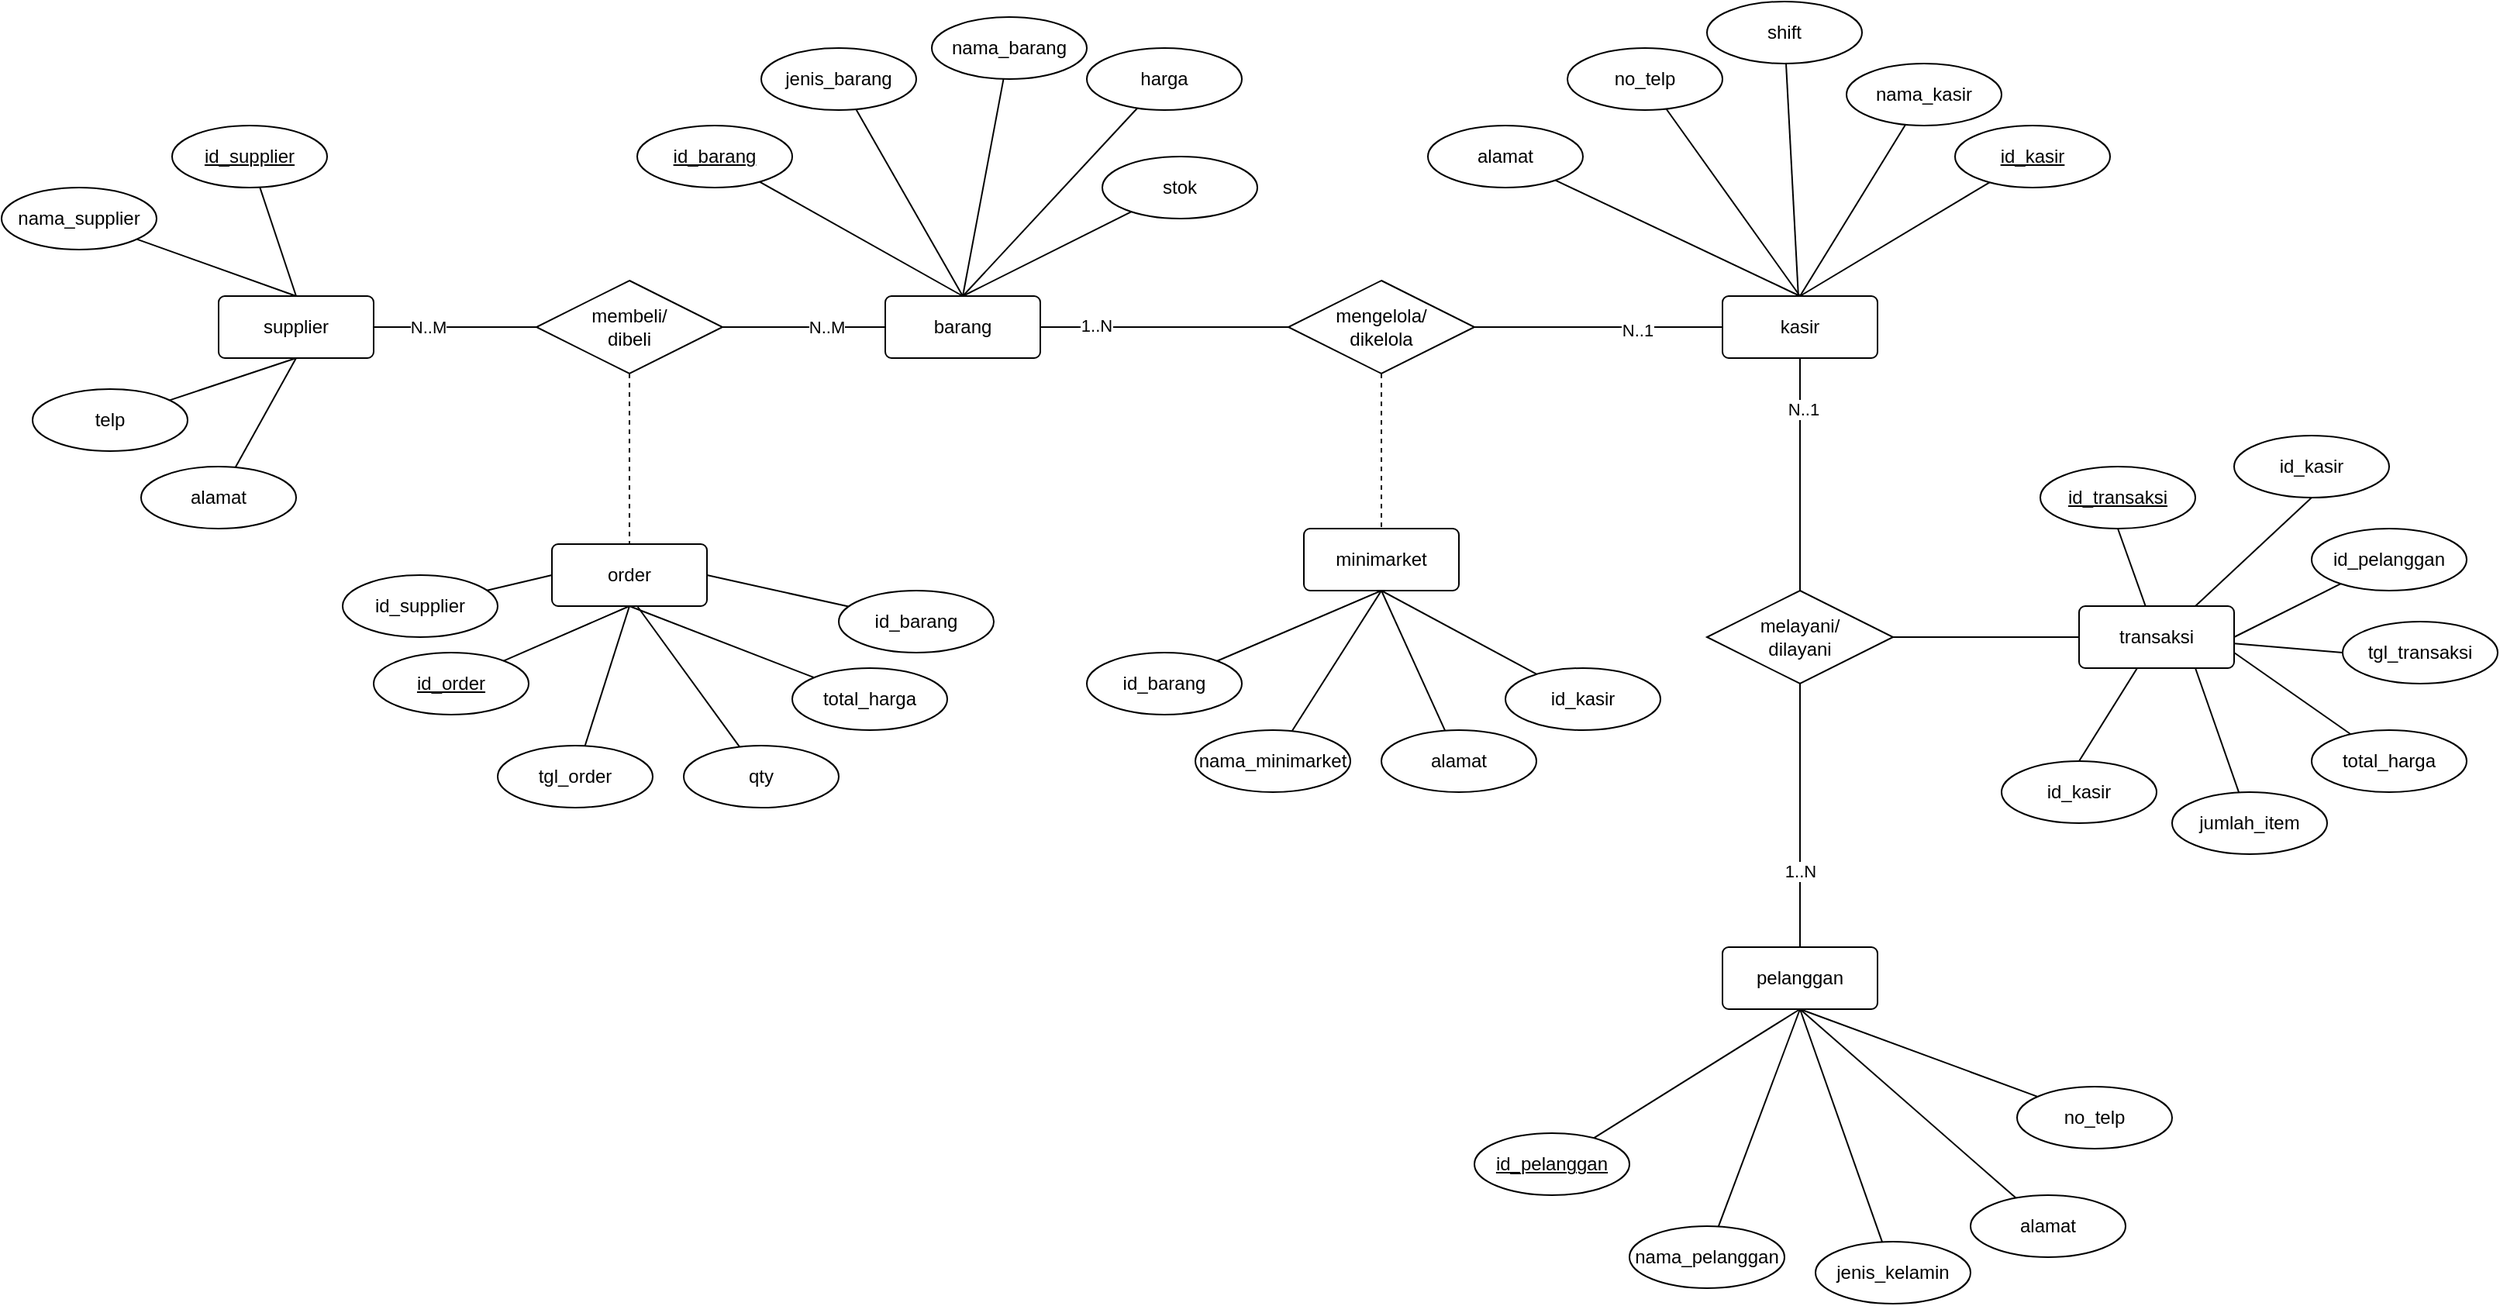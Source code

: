 <mxfile>
    <diagram id="zTvGIX2YuDb1ZwKXXgjd" name="Page-1">
        <mxGraphModel dx="2587" dy="994" grid="1" gridSize="10" guides="1" tooltips="1" connect="1" arrows="1" fold="1" page="1" pageScale="1" pageWidth="850" pageHeight="1100" math="0" shadow="0">
            <root>
                <mxCell id="0"/>
                <mxCell id="1" parent="0"/>
                <mxCell id="13" style="edgeStyle=none;html=1;entryX=0;entryY=0.5;entryDx=0;entryDy=0;endArrow=none;endFill=0;" parent="1" source="2" target="12" edge="1">
                    <mxGeometry relative="1" as="geometry"/>
                </mxCell>
                <mxCell id="136" value="N..M" style="edgeLabel;html=1;align=center;verticalAlign=middle;resizable=0;points=[];" vertex="1" connectable="0" parent="13">
                    <mxGeometry x="-0.344" relative="1" as="geometry">
                        <mxPoint as="offset"/>
                    </mxGeometry>
                </mxCell>
                <mxCell id="2" value="supplier" style="rounded=1;arcSize=10;whiteSpace=wrap;html=1;align=center;" parent="1" vertex="1">
                    <mxGeometry x="100" y="260" width="100" height="40" as="geometry"/>
                </mxCell>
                <mxCell id="4" style="edgeStyle=none;html=1;entryX=0.5;entryY=0;entryDx=0;entryDy=0;endArrow=none;endFill=0;" parent="1" source="3" target="2" edge="1">
                    <mxGeometry relative="1" as="geometry"/>
                </mxCell>
                <mxCell id="3" value="id_supplier" style="ellipse;whiteSpace=wrap;html=1;align=center;fontStyle=4;" parent="1" vertex="1">
                    <mxGeometry x="70" y="150" width="100" height="40" as="geometry"/>
                </mxCell>
                <mxCell id="6" style="edgeStyle=none;html=1;entryX=0.5;entryY=0;entryDx=0;entryDy=0;endArrow=none;endFill=0;" parent="1" source="5" target="2" edge="1">
                    <mxGeometry relative="1" as="geometry"/>
                </mxCell>
                <mxCell id="5" value="nama_supplier" style="ellipse;whiteSpace=wrap;html=1;align=center;" parent="1" vertex="1">
                    <mxGeometry x="-40" y="190" width="100" height="40" as="geometry"/>
                </mxCell>
                <mxCell id="11" style="edgeStyle=none;html=1;endArrow=none;endFill=0;" parent="1" source="7" edge="1">
                    <mxGeometry relative="1" as="geometry">
                        <mxPoint x="150" y="300" as="targetPoint"/>
                    </mxGeometry>
                </mxCell>
                <mxCell id="7" value="telp" style="ellipse;whiteSpace=wrap;html=1;align=center;" parent="1" vertex="1">
                    <mxGeometry x="-20" y="320" width="100" height="40" as="geometry"/>
                </mxCell>
                <mxCell id="9" style="edgeStyle=none;html=1;entryX=0.5;entryY=1;entryDx=0;entryDy=0;endArrow=none;endFill=0;" parent="1" source="8" target="2" edge="1">
                    <mxGeometry relative="1" as="geometry"/>
                </mxCell>
                <mxCell id="8" value="alamat" style="ellipse;whiteSpace=wrap;html=1;align=center;" parent="1" vertex="1">
                    <mxGeometry x="50" y="370" width="100" height="40" as="geometry"/>
                </mxCell>
                <mxCell id="15" style="edgeStyle=none;html=1;entryX=0;entryY=0.5;entryDx=0;entryDy=0;endArrow=none;endFill=0;" parent="1" source="12" target="14" edge="1">
                    <mxGeometry relative="1" as="geometry"/>
                </mxCell>
                <mxCell id="137" value="N..M" style="edgeLabel;html=1;align=center;verticalAlign=middle;resizable=0;points=[];" vertex="1" connectable="0" parent="15">
                    <mxGeometry x="0.27" relative="1" as="geometry">
                        <mxPoint as="offset"/>
                    </mxGeometry>
                </mxCell>
                <mxCell id="29" style="edgeStyle=none;html=1;entryX=0.5;entryY=0;entryDx=0;entryDy=0;endArrow=none;endFill=0;dashed=1;" parent="1" source="12" target="28" edge="1">
                    <mxGeometry relative="1" as="geometry"/>
                </mxCell>
                <mxCell id="12" value="membeli/&lt;br&gt;dibeli" style="shape=rhombus;perimeter=rhombusPerimeter;whiteSpace=wrap;html=1;align=center;" parent="1" vertex="1">
                    <mxGeometry x="305" y="250" width="120" height="60" as="geometry"/>
                </mxCell>
                <mxCell id="44" style="edgeStyle=none;html=1;entryX=0;entryY=0.5;entryDx=0;entryDy=0;endArrow=none;endFill=0;" parent="1" source="14" target="43" edge="1">
                    <mxGeometry relative="1" as="geometry"/>
                </mxCell>
                <mxCell id="138" value="1..N" style="edgeLabel;html=1;align=center;verticalAlign=middle;resizable=0;points=[];" vertex="1" connectable="0" parent="44">
                    <mxGeometry x="-0.548" y="1" relative="1" as="geometry">
                        <mxPoint as="offset"/>
                    </mxGeometry>
                </mxCell>
                <mxCell id="14" value="barang" style="rounded=1;arcSize=10;whiteSpace=wrap;html=1;align=center;" parent="1" vertex="1">
                    <mxGeometry x="530" y="260" width="100" height="40" as="geometry"/>
                </mxCell>
                <mxCell id="17" style="edgeStyle=none;html=1;entryX=0.5;entryY=0;entryDx=0;entryDy=0;endArrow=none;endFill=0;" parent="1" source="16" target="14" edge="1">
                    <mxGeometry relative="1" as="geometry"/>
                </mxCell>
                <mxCell id="16" value="id_barang" style="ellipse;whiteSpace=wrap;html=1;align=center;fontStyle=4;" parent="1" vertex="1">
                    <mxGeometry x="370" y="150" width="100" height="40" as="geometry"/>
                </mxCell>
                <mxCell id="38" style="edgeStyle=none;html=1;entryX=0.5;entryY=0;entryDx=0;entryDy=0;endArrow=none;endFill=0;" parent="1" source="18" target="14" edge="1">
                    <mxGeometry relative="1" as="geometry"/>
                </mxCell>
                <mxCell id="18" value="jenis_barang" style="ellipse;whiteSpace=wrap;html=1;align=center;" parent="1" vertex="1">
                    <mxGeometry x="450" y="100" width="100" height="40" as="geometry"/>
                </mxCell>
                <mxCell id="39" style="edgeStyle=none;html=1;endArrow=none;endFill=0;" parent="1" source="20" edge="1">
                    <mxGeometry relative="1" as="geometry">
                        <mxPoint x="580" y="260" as="targetPoint"/>
                    </mxGeometry>
                </mxCell>
                <mxCell id="20" value="nama_barang" style="ellipse;whiteSpace=wrap;html=1;align=center;" parent="1" vertex="1">
                    <mxGeometry x="560" y="80" width="100" height="40" as="geometry"/>
                </mxCell>
                <mxCell id="40" style="edgeStyle=none;html=1;endArrow=none;endFill=0;" parent="1" source="21" edge="1">
                    <mxGeometry relative="1" as="geometry">
                        <mxPoint x="580" y="260" as="targetPoint"/>
                    </mxGeometry>
                </mxCell>
                <mxCell id="21" value="harga" style="ellipse;whiteSpace=wrap;html=1;align=center;" parent="1" vertex="1">
                    <mxGeometry x="660" y="100" width="100" height="40" as="geometry"/>
                </mxCell>
                <mxCell id="41" style="edgeStyle=none;html=1;endArrow=none;endFill=0;" parent="1" source="22" edge="1">
                    <mxGeometry relative="1" as="geometry">
                        <mxPoint x="580" y="260" as="targetPoint"/>
                    </mxGeometry>
                </mxCell>
                <mxCell id="22" value="stok" style="ellipse;whiteSpace=wrap;html=1;align=center;" parent="1" vertex="1">
                    <mxGeometry x="670" y="170" width="100" height="40" as="geometry"/>
                </mxCell>
                <mxCell id="28" value="order" style="rounded=1;arcSize=10;whiteSpace=wrap;html=1;align=center;" parent="1" vertex="1">
                    <mxGeometry x="315" y="420" width="100" height="40" as="geometry"/>
                </mxCell>
                <mxCell id="31" style="edgeStyle=none;html=1;entryX=0.5;entryY=1;entryDx=0;entryDy=0;endArrow=none;endFill=0;" parent="1" source="30" target="28" edge="1">
                    <mxGeometry relative="1" as="geometry"/>
                </mxCell>
                <mxCell id="30" value="id_order" style="ellipse;whiteSpace=wrap;html=1;align=center;fontStyle=4;" parent="1" vertex="1">
                    <mxGeometry x="200" y="490" width="100" height="40" as="geometry"/>
                </mxCell>
                <mxCell id="36" style="edgeStyle=none;html=1;entryX=0.5;entryY=1;entryDx=0;entryDy=0;endArrow=none;endFill=0;" parent="1" source="32" target="28" edge="1">
                    <mxGeometry relative="1" as="geometry"/>
                </mxCell>
                <mxCell id="32" value="tgl_order" style="ellipse;whiteSpace=wrap;html=1;align=center;" parent="1" vertex="1">
                    <mxGeometry x="280" y="550" width="100" height="40" as="geometry"/>
                </mxCell>
                <mxCell id="37" style="edgeStyle=none;html=1;endArrow=none;endFill=0;" parent="1" source="33" edge="1">
                    <mxGeometry relative="1" as="geometry">
                        <mxPoint x="370" y="460" as="targetPoint"/>
                    </mxGeometry>
                </mxCell>
                <mxCell id="33" value="qty" style="ellipse;whiteSpace=wrap;html=1;align=center;" parent="1" vertex="1">
                    <mxGeometry x="400" y="550" width="100" height="40" as="geometry"/>
                </mxCell>
                <mxCell id="35" style="edgeStyle=none;html=1;entryX=0.5;entryY=1;entryDx=0;entryDy=0;endArrow=none;endFill=0;" parent="1" source="34" target="28" edge="1">
                    <mxGeometry relative="1" as="geometry"/>
                </mxCell>
                <mxCell id="34" value="total_harga" style="ellipse;whiteSpace=wrap;html=1;align=center;" parent="1" vertex="1">
                    <mxGeometry x="470" y="500" width="100" height="40" as="geometry"/>
                </mxCell>
                <mxCell id="42" value="pelanggan" style="rounded=1;arcSize=10;whiteSpace=wrap;html=1;align=center;" parent="1" vertex="1">
                    <mxGeometry x="1070" y="680" width="100" height="40" as="geometry"/>
                </mxCell>
                <mxCell id="127" style="edgeStyle=none;html=1;endArrow=none;endFill=0;dashed=1;" edge="1" parent="1" source="43" target="126">
                    <mxGeometry relative="1" as="geometry"/>
                </mxCell>
                <mxCell id="43" value="mengelola/&lt;br&gt;dikelola" style="shape=rhombus;perimeter=rhombusPerimeter;whiteSpace=wrap;html=1;align=center;" parent="1" vertex="1">
                    <mxGeometry x="790" y="250" width="120" height="60" as="geometry"/>
                </mxCell>
                <mxCell id="56" style="edgeStyle=none;html=1;entryX=0;entryY=0.5;entryDx=0;entryDy=0;endArrow=none;endFill=0;" parent="1" source="50" target="55" edge="1">
                    <mxGeometry relative="1" as="geometry"/>
                </mxCell>
                <mxCell id="107" style="edgeStyle=none;html=1;endArrow=none;endFill=0;" parent="1" source="50" target="42" edge="1">
                    <mxGeometry relative="1" as="geometry"/>
                </mxCell>
                <mxCell id="141" value="1..N" style="edgeLabel;html=1;align=center;verticalAlign=middle;resizable=0;points=[];" vertex="1" connectable="0" parent="107">
                    <mxGeometry x="0.416" relative="1" as="geometry">
                        <mxPoint as="offset"/>
                    </mxGeometry>
                </mxCell>
                <mxCell id="50" value="melayani/&lt;br&gt;dilayani" style="shape=rhombus;perimeter=rhombusPerimeter;whiteSpace=wrap;html=1;align=center;" parent="1" vertex="1">
                    <mxGeometry x="1060" y="450" width="120" height="60" as="geometry"/>
                </mxCell>
                <mxCell id="120" style="edgeStyle=none;html=1;endArrow=none;endFill=0;" parent="1" source="53" target="50" edge="1">
                    <mxGeometry relative="1" as="geometry"/>
                </mxCell>
                <mxCell id="140" value="N..1" style="edgeLabel;html=1;align=center;verticalAlign=middle;resizable=0;points=[];" vertex="1" connectable="0" parent="120">
                    <mxGeometry x="-0.559" y="2" relative="1" as="geometry">
                        <mxPoint as="offset"/>
                    </mxGeometry>
                </mxCell>
                <mxCell id="121" style="edgeStyle=none;html=1;entryX=1;entryY=0.5;entryDx=0;entryDy=0;endArrow=none;endFill=0;" parent="1" source="53" target="43" edge="1">
                    <mxGeometry relative="1" as="geometry"/>
                </mxCell>
                <mxCell id="139" value="N..1" style="edgeLabel;html=1;align=center;verticalAlign=middle;resizable=0;points=[];" vertex="1" connectable="0" parent="121">
                    <mxGeometry x="-0.314" y="2" relative="1" as="geometry">
                        <mxPoint as="offset"/>
                    </mxGeometry>
                </mxCell>
                <mxCell id="53" value="kasir" style="rounded=1;arcSize=10;whiteSpace=wrap;html=1;align=center;" parent="1" vertex="1">
                    <mxGeometry x="1070" y="260" width="100" height="40" as="geometry"/>
                </mxCell>
                <mxCell id="61" style="edgeStyle=none;html=1;entryX=0.5;entryY=1;entryDx=0;entryDy=0;endArrow=none;endFill=0;" parent="1" source="55" target="60" edge="1">
                    <mxGeometry relative="1" as="geometry"/>
                </mxCell>
                <mxCell id="63" style="edgeStyle=none;html=1;entryX=0;entryY=0.5;entryDx=0;entryDy=0;endArrow=none;endFill=0;" parent="1" source="55" target="62" edge="1">
                    <mxGeometry relative="1" as="geometry"/>
                </mxCell>
                <mxCell id="104" style="edgeStyle=none;html=1;entryX=0.5;entryY=0;entryDx=0;entryDy=0;endArrow=none;endFill=0;" parent="1" source="55" target="103" edge="1">
                    <mxGeometry relative="1" as="geometry"/>
                </mxCell>
                <mxCell id="55" value="transaksi" style="rounded=1;arcSize=10;whiteSpace=wrap;html=1;align=center;" parent="1" vertex="1">
                    <mxGeometry x="1300" y="460" width="100" height="40" as="geometry"/>
                </mxCell>
                <mxCell id="60" value="id_transaksi" style="ellipse;whiteSpace=wrap;html=1;align=center;fontStyle=4;" parent="1" vertex="1">
                    <mxGeometry x="1275" y="370" width="100" height="40" as="geometry"/>
                </mxCell>
                <mxCell id="62" value="tgl_transaksi" style="ellipse;whiteSpace=wrap;html=1;align=center;" parent="1" vertex="1">
                    <mxGeometry x="1470" y="470" width="100" height="40" as="geometry"/>
                </mxCell>
                <mxCell id="65" style="edgeStyle=none;html=1;entryX=1;entryY=0.5;entryDx=0;entryDy=0;endArrow=none;endFill=0;" parent="1" source="64" target="55" edge="1">
                    <mxGeometry relative="1" as="geometry"/>
                </mxCell>
                <mxCell id="64" value="id_pelanggan" style="ellipse;whiteSpace=wrap;html=1;align=center;" parent="1" vertex="1">
                    <mxGeometry x="1450" y="410" width="100" height="40" as="geometry"/>
                </mxCell>
                <mxCell id="67" style="edgeStyle=none;html=1;entryX=1;entryY=0.75;entryDx=0;entryDy=0;endArrow=none;endFill=0;" parent="1" source="66" target="55" edge="1">
                    <mxGeometry relative="1" as="geometry"/>
                </mxCell>
                <mxCell id="66" value="total_harga" style="ellipse;whiteSpace=wrap;html=1;align=center;" parent="1" vertex="1">
                    <mxGeometry x="1450" y="540" width="100" height="40" as="geometry"/>
                </mxCell>
                <mxCell id="70" style="edgeStyle=none;html=1;exitX=0.5;exitY=1;exitDx=0;exitDy=0;entryX=0.75;entryY=0;entryDx=0;entryDy=0;endArrow=none;endFill=0;" parent="1" source="68" target="55" edge="1">
                    <mxGeometry relative="1" as="geometry"/>
                </mxCell>
                <mxCell id="68" value="id_kasir" style="ellipse;whiteSpace=wrap;html=1;align=center;" parent="1" vertex="1">
                    <mxGeometry x="1400" y="350" width="100" height="40" as="geometry"/>
                </mxCell>
                <mxCell id="72" style="edgeStyle=none;html=1;entryX=0.75;entryY=1;entryDx=0;entryDy=0;endArrow=none;endFill=0;" parent="1" source="71" target="55" edge="1">
                    <mxGeometry relative="1" as="geometry"/>
                </mxCell>
                <mxCell id="71" value="jumlah_item" style="ellipse;whiteSpace=wrap;html=1;align=center;" parent="1" vertex="1">
                    <mxGeometry x="1360" y="580" width="100" height="40" as="geometry"/>
                </mxCell>
                <mxCell id="77" style="edgeStyle=none;html=1;entryX=0;entryY=0.5;entryDx=0;entryDy=0;endArrow=none;endFill=0;" parent="1" source="76" target="28" edge="1">
                    <mxGeometry relative="1" as="geometry"/>
                </mxCell>
                <mxCell id="76" value="id_supplier" style="ellipse;whiteSpace=wrap;html=1;align=center;" parent="1" vertex="1">
                    <mxGeometry x="180" y="440" width="100" height="40" as="geometry"/>
                </mxCell>
                <mxCell id="79" style="edgeStyle=none;html=1;entryX=1;entryY=0.5;entryDx=0;entryDy=0;endArrow=none;endFill=0;" parent="1" source="78" target="28" edge="1">
                    <mxGeometry relative="1" as="geometry"/>
                </mxCell>
                <mxCell id="78" value="id_barang" style="ellipse;whiteSpace=wrap;html=1;align=center;" parent="1" vertex="1">
                    <mxGeometry x="500" y="450" width="100" height="40" as="geometry"/>
                </mxCell>
                <mxCell id="115" style="edgeStyle=none;html=1;entryX=0.5;entryY=1;entryDx=0;entryDy=0;endArrow=none;endFill=0;" parent="1" source="80" target="42" edge="1">
                    <mxGeometry relative="1" as="geometry"/>
                </mxCell>
                <mxCell id="80" value="id_pelanggan" style="ellipse;whiteSpace=wrap;html=1;align=center;fontStyle=4;" parent="1" vertex="1">
                    <mxGeometry x="910" y="800" width="100" height="40" as="geometry"/>
                </mxCell>
                <mxCell id="116" style="edgeStyle=none;html=1;endArrow=none;endFill=0;" parent="1" source="82" edge="1">
                    <mxGeometry relative="1" as="geometry">
                        <mxPoint x="1120" y="720" as="targetPoint"/>
                    </mxGeometry>
                </mxCell>
                <mxCell id="82" value="nama_pelanggan" style="ellipse;whiteSpace=wrap;html=1;align=center;" parent="1" vertex="1">
                    <mxGeometry x="1010" y="860" width="100" height="40" as="geometry"/>
                </mxCell>
                <mxCell id="117" style="edgeStyle=none;html=1;endArrow=none;endFill=0;" parent="1" source="84" edge="1">
                    <mxGeometry relative="1" as="geometry">
                        <mxPoint x="1120" y="720" as="targetPoint"/>
                    </mxGeometry>
                </mxCell>
                <mxCell id="84" value="jenis_kelamin" style="ellipse;whiteSpace=wrap;html=1;align=center;" parent="1" vertex="1">
                    <mxGeometry x="1130" y="870" width="100" height="40" as="geometry"/>
                </mxCell>
                <mxCell id="119" style="edgeStyle=none;html=1;endArrow=none;endFill=0;" parent="1" source="85" edge="1">
                    <mxGeometry relative="1" as="geometry">
                        <mxPoint x="1120" y="720" as="targetPoint"/>
                    </mxGeometry>
                </mxCell>
                <mxCell id="85" value="no_telp" style="ellipse;whiteSpace=wrap;html=1;align=center;" parent="1" vertex="1">
                    <mxGeometry x="1260" y="770" width="100" height="40" as="geometry"/>
                </mxCell>
                <mxCell id="118" style="edgeStyle=none;html=1;endArrow=none;endFill=0;" parent="1" source="87" edge="1">
                    <mxGeometry relative="1" as="geometry">
                        <mxPoint x="1120" y="720" as="targetPoint"/>
                    </mxGeometry>
                </mxCell>
                <mxCell id="87" value="alamat" style="ellipse;whiteSpace=wrap;html=1;align=center;" parent="1" vertex="1">
                    <mxGeometry x="1230" y="840" width="100" height="40" as="geometry"/>
                </mxCell>
                <mxCell id="125" style="edgeStyle=none;html=1;endArrow=none;endFill=0;" parent="1" source="93" edge="1">
                    <mxGeometry relative="1" as="geometry">
                        <mxPoint x="1120" y="260" as="targetPoint"/>
                    </mxGeometry>
                </mxCell>
                <mxCell id="93" value="id_kasir" style="ellipse;whiteSpace=wrap;html=1;align=center;fontStyle=4;" parent="1" vertex="1">
                    <mxGeometry x="1220" y="150" width="100" height="40" as="geometry"/>
                </mxCell>
                <mxCell id="124" style="edgeStyle=none;html=1;entryX=0.5;entryY=0;entryDx=0;entryDy=0;endArrow=none;endFill=0;" parent="1" source="95" target="53" edge="1">
                    <mxGeometry relative="1" as="geometry"/>
                </mxCell>
                <mxCell id="95" value="nama_kasir" style="ellipse;whiteSpace=wrap;html=1;align=center;" parent="1" vertex="1">
                    <mxGeometry x="1150" y="110" width="100" height="40" as="geometry"/>
                </mxCell>
                <mxCell id="123" style="edgeStyle=none;html=1;endArrow=none;endFill=0;" parent="1" source="97" target="53" edge="1">
                    <mxGeometry relative="1" as="geometry"/>
                </mxCell>
                <mxCell id="97" value="shift" style="ellipse;whiteSpace=wrap;html=1;align=center;" parent="1" vertex="1">
                    <mxGeometry x="1060" y="70" width="100" height="40" as="geometry"/>
                </mxCell>
                <mxCell id="110" style="edgeStyle=none;html=1;entryX=0.5;entryY=0;entryDx=0;entryDy=0;endArrow=none;endFill=0;" parent="1" source="98" target="53" edge="1">
                    <mxGeometry relative="1" as="geometry"/>
                </mxCell>
                <mxCell id="98" value="alamat" style="ellipse;whiteSpace=wrap;html=1;align=center;" parent="1" vertex="1">
                    <mxGeometry x="880" y="150" width="100" height="40" as="geometry"/>
                </mxCell>
                <mxCell id="122" style="edgeStyle=none;html=1;entryX=0.5;entryY=0;entryDx=0;entryDy=0;endArrow=none;endFill=0;" parent="1" source="99" target="53" edge="1">
                    <mxGeometry relative="1" as="geometry"/>
                </mxCell>
                <mxCell id="99" value="no_telp" style="ellipse;whiteSpace=wrap;html=1;align=center;" parent="1" vertex="1">
                    <mxGeometry x="970" y="100" width="100" height="40" as="geometry"/>
                </mxCell>
                <mxCell id="103" value="id_kasir" style="ellipse;whiteSpace=wrap;html=1;align=center;" parent="1" vertex="1">
                    <mxGeometry x="1250" y="560" width="100" height="40" as="geometry"/>
                </mxCell>
                <mxCell id="126" value="minimarket" style="rounded=1;arcSize=10;whiteSpace=wrap;html=1;align=center;" vertex="1" parent="1">
                    <mxGeometry x="800" y="410" width="100" height="40" as="geometry"/>
                </mxCell>
                <mxCell id="132" style="edgeStyle=none;html=1;entryX=0.5;entryY=1;entryDx=0;entryDy=0;endArrow=none;endFill=0;" edge="1" parent="1" source="128" target="126">
                    <mxGeometry relative="1" as="geometry"/>
                </mxCell>
                <mxCell id="128" value="id_barang" style="ellipse;whiteSpace=wrap;html=1;align=center;" vertex="1" parent="1">
                    <mxGeometry x="660" y="490" width="100" height="40" as="geometry"/>
                </mxCell>
                <mxCell id="133" style="edgeStyle=none;html=1;entryX=0.5;entryY=1;entryDx=0;entryDy=0;endArrow=none;endFill=0;" edge="1" parent="1" source="129" target="126">
                    <mxGeometry relative="1" as="geometry"/>
                </mxCell>
                <mxCell id="129" value="nama_minimarket" style="ellipse;whiteSpace=wrap;html=1;align=center;" vertex="1" parent="1">
                    <mxGeometry x="730" y="540" width="100" height="40" as="geometry"/>
                </mxCell>
                <mxCell id="134" style="edgeStyle=none;html=1;entryX=0.5;entryY=1;entryDx=0;entryDy=0;endArrow=none;endFill=0;" edge="1" parent="1" source="130" target="126">
                    <mxGeometry relative="1" as="geometry"/>
                </mxCell>
                <mxCell id="130" value="alamat" style="ellipse;whiteSpace=wrap;html=1;align=center;" vertex="1" parent="1">
                    <mxGeometry x="850" y="540" width="100" height="40" as="geometry"/>
                </mxCell>
                <mxCell id="135" style="edgeStyle=none;html=1;entryX=0.5;entryY=1;entryDx=0;entryDy=0;endArrow=none;endFill=0;" edge="1" parent="1" source="131" target="126">
                    <mxGeometry relative="1" as="geometry"/>
                </mxCell>
                <mxCell id="131" value="id_kasir" style="ellipse;whiteSpace=wrap;html=1;align=center;" vertex="1" parent="1">
                    <mxGeometry x="930" y="500" width="100" height="40" as="geometry"/>
                </mxCell>
            </root>
        </mxGraphModel>
    </diagram>
</mxfile>
